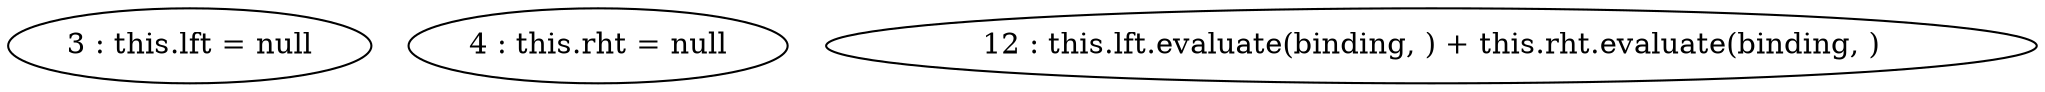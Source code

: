digraph G {
"3 : this.lft = null"
"4 : this.rht = null"
"12 : this.lft.evaluate(binding, ) + this.rht.evaluate(binding, )"
}